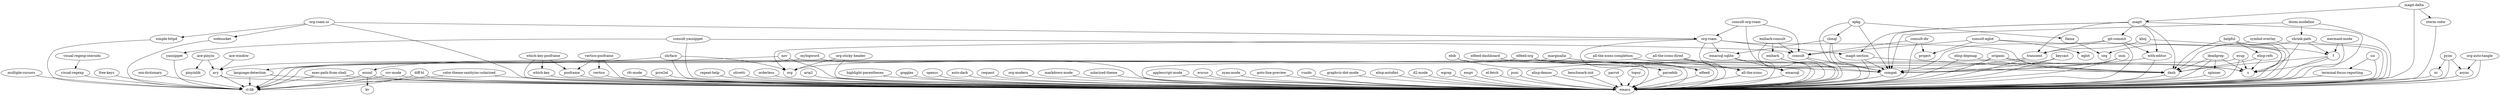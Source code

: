 digraph G {"khoj" -> "emacs";
"khoj" -> "transient";
"exec-path-from-shell" -> "emacs";
"exec-path-from-shell" -> "cl-lib";
"consult-yasnippet" -> "emacs";
"consult-yasnippet" -> "yasnippet";
"consult-yasnippet" -> "consult";
"multiple-cursors" -> "cl-lib";
"terminal-focus-reporting" -> "emacs";
"free-keys" -> "cl-lib";
"async" -> "emacs";
"elfeed-org" -> "elfeed";
"elfeed-org" -> "org";
"elfeed-org" -> "dash";
"elfeed-org" -> "s";
"elfeed-org" -> "cl-lib";
"marginalia" -> "emacs";
"marginalia" -> "compat";
"pyim" -> "emacs";
"pyim" -> "async";
"pyim" -> "xr";
"language-detection" -> "emacs";
"language-detection" -> "cl-lib";
"nov" -> "esxml";
"nov" -> "emacs";
"csv-mode" -> "emacs";
"csv-mode" -> "cl-lib";
"rfc-mode" -> "emacs";
"keycast" -> "emacs";
"keycast" -> "compat";
"elfeed-dashboard" -> "emacs";
"elfeed-dashboard" -> "elfeed";
"visual-regexp" -> "cl-lib";
"pcre2el" -> "emacs";
"yasnippet" -> "cl-lib";
"websocket" -> "cl-lib";
"mermaid-mode" -> "f";
"mermaid-mode" -> "emacs";
"parsebib" -> "emacs";
"xr" -> "emacs";
"repeat-help" -> "emacs";
"olivetti" -> "emacs";
"magit-delta" -> "emacs";
"magit-delta" -> "magit";
"magit-delta" -> "xterm-color";
"transient" -> "emacs";
"transient" -> "compat";
"orderless" -> "emacs";
"aria2" -> "emacs";
"posframe" -> "emacs";
"embark-consult" -> "emacs";
"embark-consult" -> "embark";
"embark-consult" -> "consult";
"highlight-parentheses" -> "emacs";
"visual-regexp-steroids" -> "visual-regexp";
"consult-org-roam" -> "emacs";
"consult-org-roam" -> "org-roam";
"consult-org-roam" -> "consult";
"goggles" -> "emacs";
"osx-dictionary" -> "cl-lib";
"magit-section" -> "emacs";
"magit-section" -> "compat";
"magit-section" -> "dash";
"opencc" -> "emacs";
"auto-dark" -> "emacs";
"ace-pinyin" -> "avy";
"ace-pinyin" -> "pinyinlib";
"git-commit" -> "emacs";
"git-commit" -> "compat";
"git-commit" -> "transient";
"git-commit" -> "with-editor";
"consult-dir" -> "emacs";
"consult-dir" -> "consult";
"consult-dir" -> "project";
"esup" -> "cl-lib";
"esup" -> "s";
"esup" -> "emacs";
"request" -> "emacs";
"org-modern" -> "emacs";
"markdown-mode" -> "emacs";
"solarized-theme" -> "emacs";
"all-the-icons-completion" -> "emacs";
"all-the-icons-completion" -> "all-the-icons";
"which-key" -> "emacs";
"simple-httpd" -> "cl-lib";
"magit" -> "emacs";
"magit" -> "compat";
"magit" -> "dash";
"magit" -> "git-commit";
"magit" -> "magit-section";
"magit" -> "transient";
"magit" -> "with-editor";
"applescript-mode" -> "emacs";
"llama" -> "seq";
"ace-window" -> "avy";
"org-roam" -> "emacs";
"org-roam" -> "dash";
"org-roam" -> "org";
"org-roam" -> "emacsql";
"org-roam" -> "emacsql-sqlite";
"org-roam" -> "magit-section";
"esxml" -> "emacs";
"esxml" -> "kv";
"esxml" -> "cl-lib";
"elfeed" -> "emacs";
"f" -> "emacs";
"f" -> "s";
"f" -> "dash";
"shrface" -> "emacs";
"shrface" -> "org";
"shrface" -> "language-detection";
"all-the-icons-dired" -> "emacs";
"all-the-icons-dired" -> "all-the-icons";
"wucuo" -> "emacs";
"closql" -> "emacs";
"closql" -> "compat";
"closql" -> "emacsql-sqlite";
"shrink-path" -> "emacs";
"shrink-path" -> "s";
"shrink-path" -> "dash";
"shrink-path" -> "f";
"consult-eglot" -> "emacs";
"consult-eglot" -> "eglot";
"consult-eglot" -> "consult";
"consult-eglot" -> "project";
"color-theme-sanityinc-solarized" -> "emacs";
"color-theme-sanityinc-solarized" -> "cl-lib";
"sis" -> "emacs";
"sis" -> "terminal-focus-reporting";
"nyan-mode" -> "emacs";
"doom-modeline" -> "emacs";
"doom-modeline" -> "compat";
"doom-modeline" -> "shrink-path";
"goto-line-preview" -> "emacs";
"dash" -> "emacs";
"spinner" -> "emacs";
"vundo" -> "emacs";
"graphviz-dot-mode" -> "emacs";
"with-editor" -> "emacs";
"with-editor" -> "compat";
"emacsql-sqlite" -> "emacs";
"emacsql-sqlite" -> "emacsql";
"epkg" -> "emacs";
"epkg" -> "compat";
"epkg" -> "closql";
"epkg" -> "llama";
"all-the-icons" -> "emacs";
"origami" -> "s";
"origami" -> "dash";
"origami" -> "emacs";
"origami" -> "cl-lib";
"which-key-posframe" -> "emacs";
"which-key-posframe" -> "posframe";
"which-key-posframe" -> "which-key";
"avy" -> "emacs";
"avy" -> "cl-lib";
"embark" -> "emacs";
"embark" -> "compat";
"helpful" -> "emacs";
"helpful" -> "dash";
"helpful" -> "s";
"helpful" -> "f";
"helpful" -> "elisp-refs";
"mybigword" -> "emacs";
"mybigword" -> "avy";
"elisp-autofmt" -> "emacs";
"d2-mode" -> "emacs";
"vertico-posframe" -> "emacs";
"vertico-posframe" -> "posframe";
"vertico-posframe" -> "vertico";
"wgrep" -> "emacs";
"empv" -> "emacs";
"el-fetch" -> "emacs";
"emacsql" -> "emacs";
"diff-hl" -> "cl-lib";
"diff-hl" -> "emacs";
"org-auto-tangle" -> "emacs";
"org-auto-tangle" -> "async";
"elisp-refs" -> "dash";
"elisp-refs" -> "s";
"symbol-overlay" -> "emacs";
"symbol-overlay" -> "seq";
"xterm-color" -> "emacs";
"elisp-depmap" -> "emacs";
"elisp-depmap" -> "dash";
"org-roam-ui" -> "emacs";
"org-roam-ui" -> "org-roam";
"org-roam-ui" -> "simple-httpd";
"org-roam-ui" -> "websocket";
"deadgrep" -> "emacs";
"deadgrep" -> "dash";
"deadgrep" -> "s";
"deadgrep" -> "spinner";
"consult" -> "emacs";
"consult" -> "compat";
"puni" -> "emacs";
"elisp-demos" -> "emacs";
"osm" -> "emacs";
"osm" -> "compat";
"benchmark-init" -> "emacs";
"parrot" -> "emacs";
"vertico" -> "emacs";
"compat" -> "emacs";
"org-sticky-header" -> "emacs";
"org-sticky-header" -> "org";
"ebib" -> "parsebib";
"ebib" -> "emacs";
"topsy" -> "emacs";
}